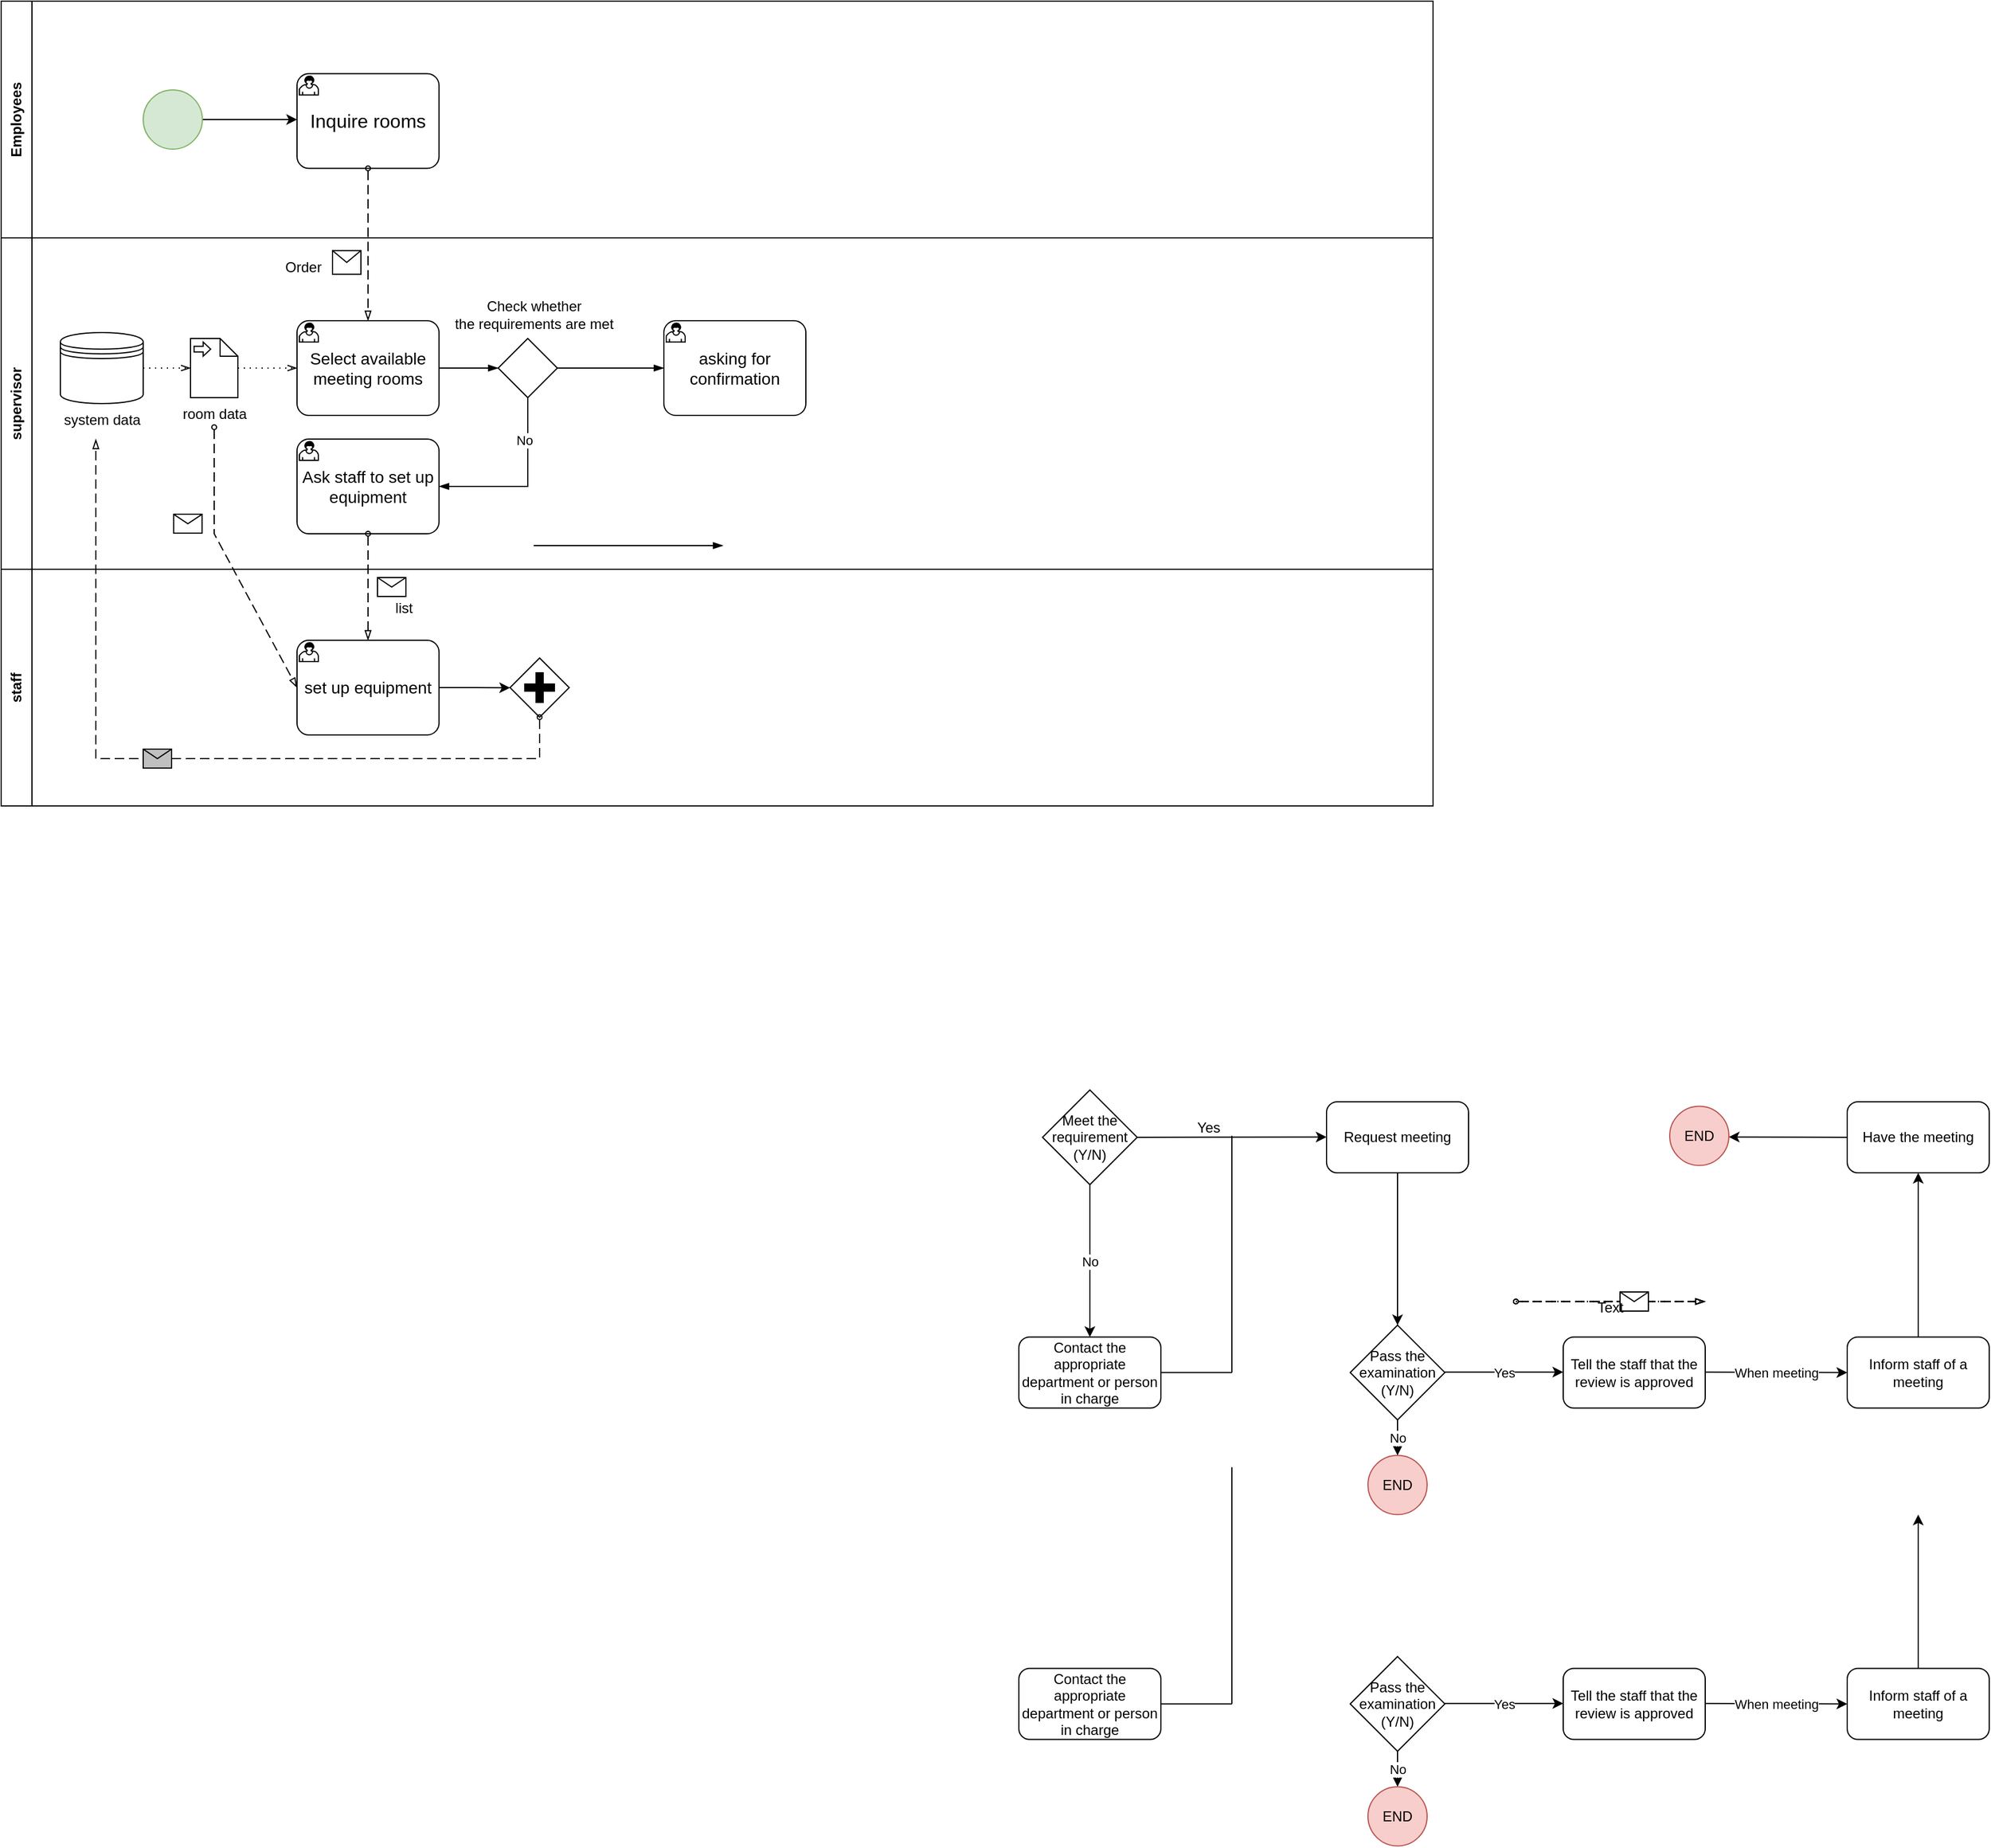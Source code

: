 <mxfile version="21.8.2" type="github">
  <diagram id="prtHgNgQTEPvFCAcTncT" name="Page-1">
    <mxGraphModel dx="1688" dy="954" grid="1" gridSize="10" guides="1" tooltips="1" connect="1" arrows="1" fold="1" page="1" pageScale="1" pageWidth="2339" pageHeight="3300" math="0" shadow="0">
      <root>
        <mxCell id="0" />
        <mxCell id="1" parent="0" />
        <mxCell id="iHHh2kqLomGwsNMwZW_o-1" value="Employees" style="swimlane;horizontal=0;whiteSpace=wrap;html=1;startSize=26;" parent="1" vertex="1">
          <mxGeometry x="130" y="230" width="1210" height="200" as="geometry" />
        </mxCell>
        <mxCell id="iHHh2kqLomGwsNMwZW_o-27" value="Meet the requirement&lt;br&gt;(Y/N)" style="rhombus;whiteSpace=wrap;html=1;" parent="iHHh2kqLomGwsNMwZW_o-1" vertex="1">
          <mxGeometry x="880" y="920" width="80" height="80" as="geometry" />
        </mxCell>
        <mxCell id="iHHh2kqLomGwsNMwZW_o-37" value="" style="endArrow=classic;html=1;rounded=0;exitX=1;exitY=0.5;exitDx=0;exitDy=0;" parent="iHHh2kqLomGwsNMwZW_o-1" source="iHHh2kqLomGwsNMwZW_o-27" edge="1">
          <mxGeometry width="50" height="50" relative="1" as="geometry">
            <mxPoint x="970" y="1028.75" as="sourcePoint" />
            <mxPoint x="1120" y="959.75" as="targetPoint" />
          </mxGeometry>
        </mxCell>
        <mxCell id="iHHh2kqLomGwsNMwZW_o-39" value="Yes" style="text;html=1;align=center;verticalAlign=middle;resizable=0;points=[];autosize=1;strokeColor=none;fillColor=none;" parent="iHHh2kqLomGwsNMwZW_o-1" vertex="1">
          <mxGeometry x="1000" y="936.75" width="40" height="30" as="geometry" />
        </mxCell>
        <mxCell id="iHHh2kqLomGwsNMwZW_o-41" value="Request meeting" style="rounded=1;whiteSpace=wrap;html=1;" parent="iHHh2kqLomGwsNMwZW_o-1" vertex="1">
          <mxGeometry x="1120" y="930" width="120" height="60" as="geometry" />
        </mxCell>
        <mxCell id="iHHh2kqLomGwsNMwZW_o-56" value="Have the meeting" style="rounded=1;whiteSpace=wrap;html=1;" parent="iHHh2kqLomGwsNMwZW_o-1" vertex="1">
          <mxGeometry x="1560" y="930" width="120" height="60" as="geometry" />
        </mxCell>
        <mxCell id="iHHh2kqLomGwsNMwZW_o-57" value="" style="endArrow=classic;html=1;rounded=0;exitX=0;exitY=0.5;exitDx=0;exitDy=0;" parent="iHHh2kqLomGwsNMwZW_o-1" source="iHHh2kqLomGwsNMwZW_o-56" edge="1">
          <mxGeometry width="50" height="50" relative="1" as="geometry">
            <mxPoint x="1430" y="983.75" as="sourcePoint" />
            <mxPoint x="1460" y="959.75" as="targetPoint" />
          </mxGeometry>
        </mxCell>
        <mxCell id="iHHh2kqLomGwsNMwZW_o-58" value="END" style="ellipse;whiteSpace=wrap;html=1;aspect=fixed;fillColor=#f8cecc;strokeColor=#b85450;" parent="iHHh2kqLomGwsNMwZW_o-1" vertex="1">
          <mxGeometry x="1410" y="933.75" width="50" height="50" as="geometry" />
        </mxCell>
        <mxCell id="sVX9nH17OSj9SPWdsz3T-3" style="edgeStyle=orthogonalEdgeStyle;rounded=0;orthogonalLoop=1;jettySize=auto;html=1;exitX=1;exitY=0.5;exitDx=0;exitDy=0;entryX=0;entryY=0.5;entryDx=0;entryDy=0;entryPerimeter=0;" edge="1" parent="iHHh2kqLomGwsNMwZW_o-1">
          <mxGeometry relative="1" as="geometry">
            <mxPoint x="167.5" y="100" as="sourcePoint" />
            <mxPoint x="250.0" y="100" as="targetPoint" />
          </mxGeometry>
        </mxCell>
        <mxCell id="sVX9nH17OSj9SPWdsz3T-5" value="&lt;font style=&quot;font-size: 16px;&quot;&gt;Inquire rooms&lt;/font&gt;" style="points=[[0.25,0,0],[0.5,0,0],[0.75,0,0],[1,0.25,0],[1,0.5,0],[1,0.75,0],[0.75,1,0],[0.5,1,0],[0.25,1,0],[0,0.75,0],[0,0.5,0],[0,0.25,0]];shape=mxgraph.bpmn.task;whiteSpace=wrap;rectStyle=rounded;size=10;html=1;container=1;expand=0;collapsible=0;taskMarker=user;" vertex="1" parent="iHHh2kqLomGwsNMwZW_o-1">
          <mxGeometry x="250" y="61.25" width="120" height="80" as="geometry" />
        </mxCell>
        <mxCell id="sVX9nH17OSj9SPWdsz3T-6" value="" style="points=[[0.145,0.145,0],[0.5,0,0],[0.855,0.145,0],[1,0.5,0],[0.855,0.855,0],[0.5,1,0],[0.145,0.855,0],[0,0.5,0]];shape=mxgraph.bpmn.event;html=1;verticalLabelPosition=bottom;labelBackgroundColor=#ffffff;verticalAlign=top;align=center;perimeter=ellipsePerimeter;outlineConnect=0;aspect=fixed;outline=standard;symbol=general;fillColor=#d5e8d4;strokeColor=#82b366;" vertex="1" parent="iHHh2kqLomGwsNMwZW_o-1">
          <mxGeometry x="120" y="75" width="50" height="50" as="geometry" />
        </mxCell>
        <mxCell id="iHHh2kqLomGwsNMwZW_o-2" value="supervisor" style="swimlane;horizontal=0;whiteSpace=wrap;html=1;startSize=26;" parent="1" vertex="1">
          <mxGeometry x="130" y="430" width="1210" height="280" as="geometry" />
        </mxCell>
        <mxCell id="iHHh2kqLomGwsNMwZW_o-33" value="Contact the appropriate department or person in charge" style="rounded=1;whiteSpace=wrap;html=1;" parent="iHHh2kqLomGwsNMwZW_o-2" vertex="1">
          <mxGeometry x="860" y="928.75" width="120" height="60" as="geometry" />
        </mxCell>
        <mxCell id="iHHh2kqLomGwsNMwZW_o-35" value="" style="endArrow=none;html=1;rounded=0;exitX=1;exitY=0.5;exitDx=0;exitDy=0;" parent="iHHh2kqLomGwsNMwZW_o-2" source="iHHh2kqLomGwsNMwZW_o-33" edge="1">
          <mxGeometry width="50" height="50" relative="1" as="geometry">
            <mxPoint x="1000" y="948.75" as="sourcePoint" />
            <mxPoint x="1040" y="958.75" as="targetPoint" />
          </mxGeometry>
        </mxCell>
        <mxCell id="iHHh2kqLomGwsNMwZW_o-36" value="" style="endArrow=none;html=1;rounded=0;" parent="iHHh2kqLomGwsNMwZW_o-2" edge="1">
          <mxGeometry width="50" height="50" relative="1" as="geometry">
            <mxPoint x="1040" y="958.75" as="sourcePoint" />
            <mxPoint x="1040" y="758.75" as="targetPoint" />
          </mxGeometry>
        </mxCell>
        <mxCell id="iHHh2kqLomGwsNMwZW_o-42" value="Pass the examination&lt;br&gt;(Y/N)" style="rhombus;whiteSpace=wrap;html=1;" parent="iHHh2kqLomGwsNMwZW_o-2" vertex="1">
          <mxGeometry x="1140" y="918.75" width="80" height="80" as="geometry" />
        </mxCell>
        <mxCell id="iHHh2kqLomGwsNMwZW_o-43" value="END" style="ellipse;whiteSpace=wrap;html=1;aspect=fixed;fillColor=#f8cecc;strokeColor=#b85450;" parent="iHHh2kqLomGwsNMwZW_o-2" vertex="1">
          <mxGeometry x="1155" y="1028.75" width="50" height="50" as="geometry" />
        </mxCell>
        <mxCell id="iHHh2kqLomGwsNMwZW_o-44" value="" style="endArrow=classic;html=1;rounded=0;entryX=0.5;entryY=0;entryDx=0;entryDy=0;" parent="iHHh2kqLomGwsNMwZW_o-2" target="iHHh2kqLomGwsNMwZW_o-43" edge="1">
          <mxGeometry relative="1" as="geometry">
            <mxPoint x="1180" y="998.75" as="sourcePoint" />
            <mxPoint x="1280" y="998.75" as="targetPoint" />
          </mxGeometry>
        </mxCell>
        <mxCell id="iHHh2kqLomGwsNMwZW_o-45" value="No" style="edgeLabel;resizable=0;html=1;align=center;verticalAlign=middle;" parent="iHHh2kqLomGwsNMwZW_o-44" connectable="0" vertex="1">
          <mxGeometry relative="1" as="geometry" />
        </mxCell>
        <mxCell id="iHHh2kqLomGwsNMwZW_o-47" value="" style="endArrow=classic;html=1;rounded=0;" parent="iHHh2kqLomGwsNMwZW_o-2" edge="1">
          <mxGeometry relative="1" as="geometry">
            <mxPoint x="1220" y="958.41" as="sourcePoint" />
            <mxPoint x="1320" y="958.41" as="targetPoint" />
          </mxGeometry>
        </mxCell>
        <mxCell id="iHHh2kqLomGwsNMwZW_o-48" value="Yes" style="edgeLabel;resizable=0;html=1;align=center;verticalAlign=middle;" parent="iHHh2kqLomGwsNMwZW_o-47" connectable="0" vertex="1">
          <mxGeometry relative="1" as="geometry" />
        </mxCell>
        <mxCell id="iHHh2kqLomGwsNMwZW_o-50" value="Tell the staff that the review is approved" style="rounded=1;whiteSpace=wrap;html=1;" parent="iHHh2kqLomGwsNMwZW_o-2" vertex="1">
          <mxGeometry x="1320" y="928.75" width="120" height="60" as="geometry" />
        </mxCell>
        <mxCell id="iHHh2kqLomGwsNMwZW_o-51" value="" style="endArrow=classic;html=1;rounded=0;" parent="iHHh2kqLomGwsNMwZW_o-2" edge="1">
          <mxGeometry relative="1" as="geometry">
            <mxPoint x="1440" y="958.41" as="sourcePoint" />
            <mxPoint x="1560" y="958.75" as="targetPoint" />
          </mxGeometry>
        </mxCell>
        <mxCell id="iHHh2kqLomGwsNMwZW_o-52" value="When meeting" style="edgeLabel;resizable=0;html=1;align=center;verticalAlign=middle;" parent="iHHh2kqLomGwsNMwZW_o-51" connectable="0" vertex="1">
          <mxGeometry relative="1" as="geometry" />
        </mxCell>
        <mxCell id="iHHh2kqLomGwsNMwZW_o-54" value="Inform staff of a meeting" style="rounded=1;whiteSpace=wrap;html=1;" parent="iHHh2kqLomGwsNMwZW_o-2" vertex="1">
          <mxGeometry x="1560" y="928.75" width="120" height="60" as="geometry" />
        </mxCell>
        <mxCell id="iHHh2kqLomGwsNMwZW_o-55" value="" style="endArrow=classic;html=1;rounded=0;entryX=0.5;entryY=1;entryDx=0;entryDy=0;" parent="iHHh2kqLomGwsNMwZW_o-2" target="iHHh2kqLomGwsNMwZW_o-56" edge="1">
          <mxGeometry width="50" height="50" relative="1" as="geometry">
            <mxPoint x="1620" y="928.75" as="sourcePoint" />
            <mxPoint x="1620" y="798.75" as="targetPoint" />
          </mxGeometry>
        </mxCell>
        <mxCell id="sVX9nH17OSj9SPWdsz3T-4" value="&lt;font style=&quot;font-size: 14px;&quot;&gt;Select available meeting rooms&lt;/font&gt;" style="points=[[0.25,0,0],[0.5,0,0],[0.75,0,0],[1,0.25,0],[1,0.5,0],[1,0.75,0],[0.75,1,0],[0.5,1,0],[0.25,1,0],[0,0.75,0],[0,0.5,0],[0,0.25,0]];shape=mxgraph.bpmn.task;whiteSpace=wrap;rectStyle=rounded;size=10;html=1;container=1;expand=0;collapsible=0;taskMarker=user;" vertex="1" parent="iHHh2kqLomGwsNMwZW_o-2">
          <mxGeometry x="250" y="70" width="120" height="80" as="geometry" />
        </mxCell>
        <mxCell id="sVX9nH17OSj9SPWdsz3T-22" value="Order" style="text;html=1;align=center;verticalAlign=middle;resizable=0;points=[];autosize=1;strokeColor=none;fillColor=none;" vertex="1" parent="iHHh2kqLomGwsNMwZW_o-2">
          <mxGeometry x="230" y="10" width="50" height="30" as="geometry" />
        </mxCell>
        <mxCell id="sVX9nH17OSj9SPWdsz3T-23" value="system data" style="shape=datastore;html=1;labelPosition=center;verticalLabelPosition=bottom;align=center;verticalAlign=top;" vertex="1" parent="iHHh2kqLomGwsNMwZW_o-2">
          <mxGeometry x="50" y="80" width="70" height="60" as="geometry" />
        </mxCell>
        <mxCell id="sVX9nH17OSj9SPWdsz3T-29" value="" style="edgeStyle=elbowEdgeStyle;fontSize=12;html=1;endFill=0;startFill=0;endSize=6;startSize=6;dashed=1;dashPattern=1 4;endArrow=openThin;startArrow=none;rounded=0;exitX=1;exitY=0.5;exitDx=0;exitDy=0;entryX=0;entryY=0.5;entryDx=0;entryDy=0;entryPerimeter=0;" edge="1" parent="iHHh2kqLomGwsNMwZW_o-2" source="sVX9nH17OSj9SPWdsz3T-30" target="sVX9nH17OSj9SPWdsz3T-4">
          <mxGeometry width="160" relative="1" as="geometry">
            <mxPoint x="130" y="190" as="sourcePoint" />
            <mxPoint x="290" y="190" as="targetPoint" />
          </mxGeometry>
        </mxCell>
        <mxCell id="sVX9nH17OSj9SPWdsz3T-31" value="" style="edgeStyle=elbowEdgeStyle;fontSize=12;html=1;endFill=0;startFill=0;endSize=6;startSize=6;dashed=1;dashPattern=1 4;endArrow=openThin;startArrow=none;rounded=0;exitX=1;exitY=0.5;exitDx=0;exitDy=0;entryX=0;entryY=0.5;entryDx=0;entryDy=0;entryPerimeter=0;" edge="1" parent="iHHh2kqLomGwsNMwZW_o-2" source="sVX9nH17OSj9SPWdsz3T-23" target="sVX9nH17OSj9SPWdsz3T-30">
          <mxGeometry width="160" relative="1" as="geometry">
            <mxPoint x="520" y="640" as="sourcePoint" />
            <mxPoint x="650" y="640" as="targetPoint" />
          </mxGeometry>
        </mxCell>
        <mxCell id="sVX9nH17OSj9SPWdsz3T-30" value="room data" style="shape=mxgraph.bpmn.data;labelPosition=center;verticalLabelPosition=bottom;align=center;verticalAlign=top;size=15;html=1;bpmnTransferType=input;" vertex="1" parent="iHHh2kqLomGwsNMwZW_o-2">
          <mxGeometry x="160" y="85" width="40" height="50" as="geometry" />
        </mxCell>
        <mxCell id="sVX9nH17OSj9SPWdsz3T-56" value="" style="edgeStyle=elbowEdgeStyle;fontSize=12;html=1;endArrow=blockThin;endFill=1;rounded=0;exitX=1;exitY=0.5;exitDx=0;exitDy=0;exitPerimeter=0;entryX=0;entryY=0.5;entryDx=0;entryDy=0;entryPerimeter=0;" edge="1" parent="iHHh2kqLomGwsNMwZW_o-2" source="sVX9nH17OSj9SPWdsz3T-4" target="sVX9nH17OSj9SPWdsz3T-59">
          <mxGeometry width="160" relative="1" as="geometry">
            <mxPoint x="420" y="109.58" as="sourcePoint" />
            <mxPoint x="470" y="110" as="targetPoint" />
          </mxGeometry>
        </mxCell>
        <mxCell id="sVX9nH17OSj9SPWdsz3T-59" value="" style="points=[[0.25,0.25,0],[0.5,0,0],[0.75,0.25,0],[1,0.5,0],[0.75,0.75,0],[0.5,1,0],[0.25,0.75,0],[0,0.5,0]];shape=mxgraph.bpmn.gateway2;html=1;verticalLabelPosition=bottom;labelBackgroundColor=#ffffff;verticalAlign=top;align=center;perimeter=rhombusPerimeter;outlineConnect=0;outline=none;symbol=none;" vertex="1" parent="iHHh2kqLomGwsNMwZW_o-2">
          <mxGeometry x="420" y="85" width="50" height="50" as="geometry" />
        </mxCell>
        <mxCell id="sVX9nH17OSj9SPWdsz3T-61" value="" style="edgeStyle=elbowEdgeStyle;fontSize=12;html=1;endArrow=blockThin;endFill=1;rounded=0;exitX=0.5;exitY=1;exitDx=0;exitDy=0;exitPerimeter=0;entryX=1;entryY=0.5;entryDx=0;entryDy=0;entryPerimeter=0;" edge="1" parent="iHHh2kqLomGwsNMwZW_o-2" source="sVX9nH17OSj9SPWdsz3T-59" target="sVX9nH17OSj9SPWdsz3T-62">
          <mxGeometry width="160" relative="1" as="geometry">
            <mxPoint x="460" y="140" as="sourcePoint" />
            <mxPoint x="380" y="230" as="targetPoint" />
            <Array as="points">
              <mxPoint x="445" y="240" />
            </Array>
          </mxGeometry>
        </mxCell>
        <mxCell id="sVX9nH17OSj9SPWdsz3T-63" value="No" style="edgeLabel;html=1;align=center;verticalAlign=middle;resizable=0;points=[];" vertex="1" connectable="0" parent="sVX9nH17OSj9SPWdsz3T-61">
          <mxGeometry x="-0.52" y="-3" relative="1" as="geometry">
            <mxPoint as="offset" />
          </mxGeometry>
        </mxCell>
        <mxCell id="sVX9nH17OSj9SPWdsz3T-62" value="&lt;font style=&quot;font-size: 14px;&quot;&gt;Ask staff to set up equipment&lt;/font&gt;" style="points=[[0.25,0,0],[0.5,0,0],[0.75,0,0],[1,0.25,0],[1,0.5,0],[1,0.75,0],[0.75,1,0],[0.5,1,0],[0.25,1,0],[0,0.75,0],[0,0.5,0],[0,0.25,0]];shape=mxgraph.bpmn.task;whiteSpace=wrap;rectStyle=rounded;size=10;html=1;container=1;expand=0;collapsible=0;taskMarker=user;" vertex="1" parent="iHHh2kqLomGwsNMwZW_o-2">
          <mxGeometry x="250" y="170" width="120" height="80" as="geometry" />
        </mxCell>
        <mxCell id="sVX9nH17OSj9SPWdsz3T-64" value="Check whether &lt;br&gt;the requirements are met" style="text;html=1;align=center;verticalAlign=middle;resizable=0;points=[];autosize=1;strokeColor=none;fillColor=none;" vertex="1" parent="iHHh2kqLomGwsNMwZW_o-2">
          <mxGeometry x="370" y="45" width="160" height="40" as="geometry" />
        </mxCell>
        <mxCell id="sVX9nH17OSj9SPWdsz3T-69" value="" style="edgeStyle=elbowEdgeStyle;fontSize=12;html=1;endArrow=blockThin;endFill=1;rounded=0;exitX=1;exitY=0.5;exitDx=0;exitDy=0;exitPerimeter=0;" edge="1" parent="iHHh2kqLomGwsNMwZW_o-2" source="sVX9nH17OSj9SPWdsz3T-59">
          <mxGeometry width="160" relative="1" as="geometry">
            <mxPoint x="500" y="170" as="sourcePoint" />
            <mxPoint x="560" y="110" as="targetPoint" />
          </mxGeometry>
        </mxCell>
        <mxCell id="sVX9nH17OSj9SPWdsz3T-70" value="&lt;font style=&quot;font-size: 14px;&quot;&gt;asking for confirmation&lt;/font&gt;" style="points=[[0.25,0,0],[0.5,0,0],[0.75,0,0],[1,0.25,0],[1,0.5,0],[1,0.75,0],[0.75,1,0],[0.5,1,0],[0.25,1,0],[0,0.75,0],[0,0.5,0],[0,0.25,0]];shape=mxgraph.bpmn.task;whiteSpace=wrap;rectStyle=rounded;size=10;html=1;container=1;expand=0;collapsible=0;taskMarker=user;" vertex="1" parent="iHHh2kqLomGwsNMwZW_o-2">
          <mxGeometry x="560" y="70" width="120" height="80" as="geometry" />
        </mxCell>
        <mxCell id="iHHh2kqLomGwsNMwZW_o-31" value="" style="endArrow=classic;html=1;rounded=0;exitX=0.5;exitY=1;exitDx=0;exitDy=0;entryX=0.5;entryY=0;entryDx=0;entryDy=0;" parent="1" source="iHHh2kqLomGwsNMwZW_o-27" target="iHHh2kqLomGwsNMwZW_o-33" edge="1">
          <mxGeometry relative="1" as="geometry">
            <mxPoint x="1280" y="1378.75" as="sourcePoint" />
            <mxPoint x="1311" y="1457.75" as="targetPoint" />
          </mxGeometry>
        </mxCell>
        <mxCell id="iHHh2kqLomGwsNMwZW_o-32" value="No" style="edgeLabel;resizable=0;html=1;align=center;verticalAlign=middle;" parent="iHHh2kqLomGwsNMwZW_o-31" connectable="0" vertex="1">
          <mxGeometry relative="1" as="geometry" />
        </mxCell>
        <mxCell id="iHHh2kqLomGwsNMwZW_o-46" value="" style="endArrow=classic;html=1;rounded=0;exitX=0.5;exitY=1;exitDx=0;exitDy=0;entryX=0.5;entryY=0;entryDx=0;entryDy=0;" parent="1" source="iHHh2kqLomGwsNMwZW_o-41" target="iHHh2kqLomGwsNMwZW_o-42" edge="1">
          <mxGeometry width="50" height="50" relative="1" as="geometry">
            <mxPoint x="1600" y="1370" as="sourcePoint" />
            <mxPoint x="1650" y="1320" as="targetPoint" />
          </mxGeometry>
        </mxCell>
        <mxCell id="sVX9nH17OSj9SPWdsz3T-8" value="" style="edgeStyle=elbowEdgeStyle;fontSize=12;html=1;endFill=0;startFill=0;endSize=6;startSize=6;dashed=1;dashPattern=1 4;endArrow=openThin;startArrow=none;rounded=0;" edge="1" parent="1">
          <mxGeometry width="160" relative="1" as="geometry">
            <mxPoint x="1410" y="1328.75" as="sourcePoint" />
            <mxPoint x="1570" y="1328.75" as="targetPoint" />
          </mxGeometry>
        </mxCell>
        <mxCell id="sVX9nH17OSj9SPWdsz3T-10" value="" style="edgeStyle=elbowEdgeStyle;fontSize=12;html=1;endFill=0;startFill=0;endSize=6;startSize=6;dashed=1;dashPattern=1 4;endArrow=openThin;startArrow=none;rounded=0;" edge="1" parent="1">
          <mxGeometry width="160" relative="1" as="geometry">
            <mxPoint x="1410" y="1328.75" as="sourcePoint" />
            <mxPoint x="1570" y="1328.75" as="targetPoint" />
          </mxGeometry>
        </mxCell>
        <mxCell id="sVX9nH17OSj9SPWdsz3T-12" value="" style="endArrow=blockThin;html=1;labelPosition=left;verticalLabelPosition=middle;align=right;verticalAlign=middle;dashed=1;dashPattern=8 4;endFill=0;startArrow=oval;startFill=0;endSize=6;startSize=4;rounded=0;" edge="1" parent="1">
          <mxGeometry relative="1" as="geometry">
            <mxPoint x="1410" y="1328.75" as="sourcePoint" />
            <mxPoint x="1570" y="1328.75" as="targetPoint" />
          </mxGeometry>
        </mxCell>
        <mxCell id="sVX9nH17OSj9SPWdsz3T-13" value="" style="shape=message;html=1;outlineConnect=0;labelPosition=left;verticalLabelPosition=middle;align=right;verticalAlign=middle;spacingRight=5;labelBackgroundColor=#ffffff;" vertex="1" parent="sVX9nH17OSj9SPWdsz3T-12">
          <mxGeometry width="24" height="16" relative="1" as="geometry">
            <mxPoint x="8" y="-8" as="offset" />
          </mxGeometry>
        </mxCell>
        <mxCell id="sVX9nH17OSj9SPWdsz3T-15" value="" style="endArrow=blockThin;html=1;labelPosition=left;verticalLabelPosition=middle;align=right;verticalAlign=middle;dashed=1;dashPattern=8 4;endFill=0;startArrow=oval;startFill=0;endSize=6;startSize=4;rounded=0;" edge="1" parent="1">
          <mxGeometry relative="1" as="geometry">
            <mxPoint x="1410" y="1328.75" as="sourcePoint" />
            <mxPoint x="1570" y="1328.75" as="targetPoint" />
          </mxGeometry>
        </mxCell>
        <mxCell id="sVX9nH17OSj9SPWdsz3T-16" value="" style="shape=message;html=1;outlineConnect=0;labelPosition=left;verticalLabelPosition=middle;align=right;verticalAlign=middle;spacingRight=5;labelBackgroundColor=#ffffff;" vertex="1" parent="sVX9nH17OSj9SPWdsz3T-15">
          <mxGeometry width="24" height="16" relative="1" as="geometry">
            <mxPoint x="8" y="-8" as="offset" />
          </mxGeometry>
        </mxCell>
        <mxCell id="sVX9nH17OSj9SPWdsz3T-17" value="" style="endArrow=blockThin;html=1;labelPosition=left;verticalLabelPosition=middle;align=right;verticalAlign=middle;dashed=1;dashPattern=8 4;endFill=0;startArrow=oval;startFill=0;endSize=6;startSize=4;rounded=0;exitX=0.5;exitY=1;exitDx=0;exitDy=0;exitPerimeter=0;entryX=0.5;entryY=0;entryDx=0;entryDy=0;entryPerimeter=0;" edge="1" parent="1" source="sVX9nH17OSj9SPWdsz3T-5" target="sVX9nH17OSj9SPWdsz3T-4">
          <mxGeometry relative="1" as="geometry">
            <mxPoint x="430" y="390" as="sourcePoint" />
            <mxPoint x="590" y="390" as="targetPoint" />
          </mxGeometry>
        </mxCell>
        <mxCell id="sVX9nH17OSj9SPWdsz3T-18" value="" style="shape=message;html=1;outlineConnect=0;labelPosition=left;verticalLabelPosition=middle;align=right;verticalAlign=middle;spacingRight=5;labelBackgroundColor=#ffffff;" vertex="1" parent="sVX9nH17OSj9SPWdsz3T-17">
          <mxGeometry width="24" height="20" relative="1" as="geometry">
            <mxPoint x="-30" y="5" as="offset" />
          </mxGeometry>
        </mxCell>
        <mxCell id="sVX9nH17OSj9SPWdsz3T-19" style="edgeStyle=orthogonalEdgeStyle;rounded=0;orthogonalLoop=1;jettySize=auto;html=1;exitX=0.5;exitY=1;exitDx=0;exitDy=0;" edge="1" parent="sVX9nH17OSj9SPWdsz3T-17" source="sVX9nH17OSj9SPWdsz3T-18" target="sVX9nH17OSj9SPWdsz3T-18">
          <mxGeometry relative="1" as="geometry" />
        </mxCell>
        <mxCell id="sVX9nH17OSj9SPWdsz3T-21" value="Text" style="text;html=1;strokeColor=none;fillColor=none;align=center;verticalAlign=middle;whiteSpace=wrap;rounded=0;" vertex="1" parent="1">
          <mxGeometry x="1460" y="1318.75" width="60" height="30" as="geometry" />
        </mxCell>
        <mxCell id="sVX9nH17OSj9SPWdsz3T-34" value="staff" style="swimlane;horizontal=0;whiteSpace=wrap;html=1;startSize=26;" vertex="1" parent="1">
          <mxGeometry x="130" y="710" width="1210" height="200" as="geometry" />
        </mxCell>
        <mxCell id="sVX9nH17OSj9SPWdsz3T-35" value="Contact the appropriate department or person in charge" style="rounded=1;whiteSpace=wrap;html=1;" vertex="1" parent="sVX9nH17OSj9SPWdsz3T-34">
          <mxGeometry x="860" y="928.75" width="120" height="60" as="geometry" />
        </mxCell>
        <mxCell id="sVX9nH17OSj9SPWdsz3T-36" value="" style="endArrow=none;html=1;rounded=0;exitX=1;exitY=0.5;exitDx=0;exitDy=0;" edge="1" parent="sVX9nH17OSj9SPWdsz3T-34" source="sVX9nH17OSj9SPWdsz3T-35">
          <mxGeometry width="50" height="50" relative="1" as="geometry">
            <mxPoint x="1000" y="948.75" as="sourcePoint" />
            <mxPoint x="1040" y="958.75" as="targetPoint" />
          </mxGeometry>
        </mxCell>
        <mxCell id="sVX9nH17OSj9SPWdsz3T-37" value="" style="endArrow=none;html=1;rounded=0;" edge="1" parent="sVX9nH17OSj9SPWdsz3T-34">
          <mxGeometry width="50" height="50" relative="1" as="geometry">
            <mxPoint x="1040" y="958.75" as="sourcePoint" />
            <mxPoint x="1040" y="758.75" as="targetPoint" />
          </mxGeometry>
        </mxCell>
        <mxCell id="sVX9nH17OSj9SPWdsz3T-38" value="Pass the examination&lt;br&gt;(Y/N)" style="rhombus;whiteSpace=wrap;html=1;" vertex="1" parent="sVX9nH17OSj9SPWdsz3T-34">
          <mxGeometry x="1140" y="918.75" width="80" height="80" as="geometry" />
        </mxCell>
        <mxCell id="sVX9nH17OSj9SPWdsz3T-39" value="END" style="ellipse;whiteSpace=wrap;html=1;aspect=fixed;fillColor=#f8cecc;strokeColor=#b85450;" vertex="1" parent="sVX9nH17OSj9SPWdsz3T-34">
          <mxGeometry x="1155" y="1028.75" width="50" height="50" as="geometry" />
        </mxCell>
        <mxCell id="sVX9nH17OSj9SPWdsz3T-40" value="" style="endArrow=classic;html=1;rounded=0;entryX=0.5;entryY=0;entryDx=0;entryDy=0;" edge="1" parent="sVX9nH17OSj9SPWdsz3T-34" target="sVX9nH17OSj9SPWdsz3T-39">
          <mxGeometry relative="1" as="geometry">
            <mxPoint x="1180" y="998.75" as="sourcePoint" />
            <mxPoint x="1280" y="998.75" as="targetPoint" />
          </mxGeometry>
        </mxCell>
        <mxCell id="sVX9nH17OSj9SPWdsz3T-41" value="No" style="edgeLabel;resizable=0;html=1;align=center;verticalAlign=middle;" connectable="0" vertex="1" parent="sVX9nH17OSj9SPWdsz3T-40">
          <mxGeometry relative="1" as="geometry" />
        </mxCell>
        <mxCell id="sVX9nH17OSj9SPWdsz3T-42" value="" style="endArrow=classic;html=1;rounded=0;" edge="1" parent="sVX9nH17OSj9SPWdsz3T-34">
          <mxGeometry relative="1" as="geometry">
            <mxPoint x="1220" y="958.41" as="sourcePoint" />
            <mxPoint x="1320" y="958.41" as="targetPoint" />
          </mxGeometry>
        </mxCell>
        <mxCell id="sVX9nH17OSj9SPWdsz3T-43" value="Yes" style="edgeLabel;resizable=0;html=1;align=center;verticalAlign=middle;" connectable="0" vertex="1" parent="sVX9nH17OSj9SPWdsz3T-42">
          <mxGeometry relative="1" as="geometry" />
        </mxCell>
        <mxCell id="sVX9nH17OSj9SPWdsz3T-44" value="Tell the staff that the review is approved" style="rounded=1;whiteSpace=wrap;html=1;" vertex="1" parent="sVX9nH17OSj9SPWdsz3T-34">
          <mxGeometry x="1320" y="928.75" width="120" height="60" as="geometry" />
        </mxCell>
        <mxCell id="sVX9nH17OSj9SPWdsz3T-45" value="" style="endArrow=classic;html=1;rounded=0;" edge="1" parent="sVX9nH17OSj9SPWdsz3T-34">
          <mxGeometry relative="1" as="geometry">
            <mxPoint x="1440" y="958.41" as="sourcePoint" />
            <mxPoint x="1560" y="958.75" as="targetPoint" />
          </mxGeometry>
        </mxCell>
        <mxCell id="sVX9nH17OSj9SPWdsz3T-46" value="When meeting" style="edgeLabel;resizable=0;html=1;align=center;verticalAlign=middle;" connectable="0" vertex="1" parent="sVX9nH17OSj9SPWdsz3T-45">
          <mxGeometry relative="1" as="geometry" />
        </mxCell>
        <mxCell id="sVX9nH17OSj9SPWdsz3T-47" value="Inform staff of a meeting" style="rounded=1;whiteSpace=wrap;html=1;" vertex="1" parent="sVX9nH17OSj9SPWdsz3T-34">
          <mxGeometry x="1560" y="928.75" width="120" height="60" as="geometry" />
        </mxCell>
        <mxCell id="sVX9nH17OSj9SPWdsz3T-48" value="" style="endArrow=classic;html=1;rounded=0;entryX=0.5;entryY=1;entryDx=0;entryDy=0;" edge="1" parent="sVX9nH17OSj9SPWdsz3T-34">
          <mxGeometry width="50" height="50" relative="1" as="geometry">
            <mxPoint x="1620" y="928.75" as="sourcePoint" />
            <mxPoint x="1620" y="798.75" as="targetPoint" />
          </mxGeometry>
        </mxCell>
        <mxCell id="sVX9nH17OSj9SPWdsz3T-77" style="edgeStyle=orthogonalEdgeStyle;rounded=0;orthogonalLoop=1;jettySize=auto;html=1;exitX=1;exitY=0.5;exitDx=0;exitDy=0;exitPerimeter=0;" edge="1" parent="sVX9nH17OSj9SPWdsz3T-34" source="sVX9nH17OSj9SPWdsz3T-67">
          <mxGeometry relative="1" as="geometry">
            <mxPoint x="430" y="100.167" as="targetPoint" />
          </mxGeometry>
        </mxCell>
        <mxCell id="sVX9nH17OSj9SPWdsz3T-67" value="&lt;font style=&quot;font-size: 14px;&quot;&gt;set up equipment&lt;/font&gt;" style="points=[[0.25,0,0],[0.5,0,0],[0.75,0,0],[1,0.25,0],[1,0.5,0],[1,0.75,0],[0.75,1,0],[0.5,1,0],[0.25,1,0],[0,0.75,0],[0,0.5,0],[0,0.25,0]];shape=mxgraph.bpmn.task;whiteSpace=wrap;rectStyle=rounded;size=10;html=1;container=1;expand=0;collapsible=0;taskMarker=user;" vertex="1" parent="sVX9nH17OSj9SPWdsz3T-34">
          <mxGeometry x="250" y="60" width="120" height="80" as="geometry" />
        </mxCell>
        <mxCell id="sVX9nH17OSj9SPWdsz3T-78" value="" style="points=[[0.25,0.25,0],[0.5,0,0],[0.75,0.25,0],[1,0.5,0],[0.75,0.75,0],[0.5,1,0],[0.25,0.75,0],[0,0.5,0]];shape=mxgraph.bpmn.gateway2;html=1;verticalLabelPosition=bottom;labelBackgroundColor=#ffffff;verticalAlign=top;align=center;perimeter=rhombusPerimeter;outlineConnect=0;outline=none;symbol=none;gwType=parallel;" vertex="1" parent="sVX9nH17OSj9SPWdsz3T-34">
          <mxGeometry x="430" y="75" width="50" height="50" as="geometry" />
        </mxCell>
        <mxCell id="sVX9nH17OSj9SPWdsz3T-79" value="" style="endArrow=blockThin;html=1;labelPosition=left;verticalLabelPosition=middle;align=right;verticalAlign=middle;dashed=1;dashPattern=8 4;endFill=0;startArrow=oval;startFill=0;endSize=6;startSize=4;rounded=0;exitX=0.5;exitY=1;exitDx=0;exitDy=0;exitPerimeter=0;" edge="1" parent="sVX9nH17OSj9SPWdsz3T-34" source="sVX9nH17OSj9SPWdsz3T-78">
          <mxGeometry relative="1" as="geometry">
            <mxPoint x="480" y="99.58" as="sourcePoint" />
            <mxPoint x="80" y="-110" as="targetPoint" />
            <Array as="points">
              <mxPoint x="455" y="160" />
              <mxPoint x="80" y="160" />
            </Array>
          </mxGeometry>
        </mxCell>
        <mxCell id="sVX9nH17OSj9SPWdsz3T-80" value="" style="shape=message;html=1;outlineConnect=0;labelPosition=left;verticalLabelPosition=middle;align=right;verticalAlign=middle;spacingRight=5;labelBackgroundColor=#ffffff;fillColor=#C0C0C0;" vertex="1" parent="sVX9nH17OSj9SPWdsz3T-79">
          <mxGeometry width="24" height="16" relative="1" as="geometry">
            <mxPoint x="-30" y="-8" as="offset" />
          </mxGeometry>
        </mxCell>
        <mxCell id="sVX9nH17OSj9SPWdsz3T-65" value="" style="endArrow=blockThin;html=1;labelPosition=left;verticalLabelPosition=middle;align=right;verticalAlign=middle;dashed=1;dashPattern=8 4;endFill=0;startArrow=oval;startFill=0;endSize=6;startSize=4;rounded=0;exitX=0.5;exitY=1;exitDx=0;exitDy=0;exitPerimeter=0;entryX=0.5;entryY=0;entryDx=0;entryDy=0;entryPerimeter=0;" edge="1" parent="1" source="sVX9nH17OSj9SPWdsz3T-62" target="sVX9nH17OSj9SPWdsz3T-67">
          <mxGeometry relative="1" as="geometry">
            <mxPoint x="570" y="660" as="sourcePoint" />
            <mxPoint x="500" y="750" as="targetPoint" />
          </mxGeometry>
        </mxCell>
        <mxCell id="sVX9nH17OSj9SPWdsz3T-66" value="" style="shape=message;html=1;outlineConnect=0;labelPosition=left;verticalLabelPosition=middle;align=right;verticalAlign=middle;spacingRight=5;labelBackgroundColor=#ffffff;" vertex="1" parent="sVX9nH17OSj9SPWdsz3T-65">
          <mxGeometry width="24" height="16" relative="1" as="geometry">
            <mxPoint x="8" y="-8" as="offset" />
          </mxGeometry>
        </mxCell>
        <mxCell id="sVX9nH17OSj9SPWdsz3T-68" value="list" style="text;html=1;align=center;verticalAlign=middle;resizable=0;points=[];autosize=1;strokeColor=none;fillColor=none;" vertex="1" parent="1">
          <mxGeometry x="450" y="728" width="40" height="30" as="geometry" />
        </mxCell>
        <mxCell id="sVX9nH17OSj9SPWdsz3T-74" value="" style="endArrow=blockThin;html=1;labelPosition=left;verticalLabelPosition=middle;align=right;verticalAlign=middle;dashed=1;dashPattern=8 4;endFill=0;startArrow=oval;startFill=0;endSize=6;startSize=4;rounded=0;entryX=0;entryY=0.5;entryDx=0;entryDy=0;entryPerimeter=0;" edge="1" parent="1" target="sVX9nH17OSj9SPWdsz3T-67">
          <mxGeometry relative="1" as="geometry">
            <mxPoint x="310" y="590" as="sourcePoint" />
            <mxPoint x="740" y="690" as="targetPoint" />
            <Array as="points">
              <mxPoint x="310" y="680" />
            </Array>
          </mxGeometry>
        </mxCell>
        <mxCell id="sVX9nH17OSj9SPWdsz3T-75" value="" style="shape=message;html=1;outlineConnect=0;labelPosition=left;verticalLabelPosition=middle;align=right;verticalAlign=middle;spacingRight=5;labelBackgroundColor=#ffffff;" vertex="1" parent="sVX9nH17OSj9SPWdsz3T-74">
          <mxGeometry width="24" height="16" relative="1" as="geometry">
            <mxPoint x="-48" y="-42" as="offset" />
          </mxGeometry>
        </mxCell>
        <mxCell id="sVX9nH17OSj9SPWdsz3T-76" value="" style="edgeStyle=elbowEdgeStyle;fontSize=12;html=1;endArrow=blockThin;endFill=1;rounded=0;" edge="1" parent="1">
          <mxGeometry width="160" relative="1" as="geometry">
            <mxPoint x="580" y="690" as="sourcePoint" />
            <mxPoint x="740" y="690" as="targetPoint" />
          </mxGeometry>
        </mxCell>
      </root>
    </mxGraphModel>
  </diagram>
</mxfile>
